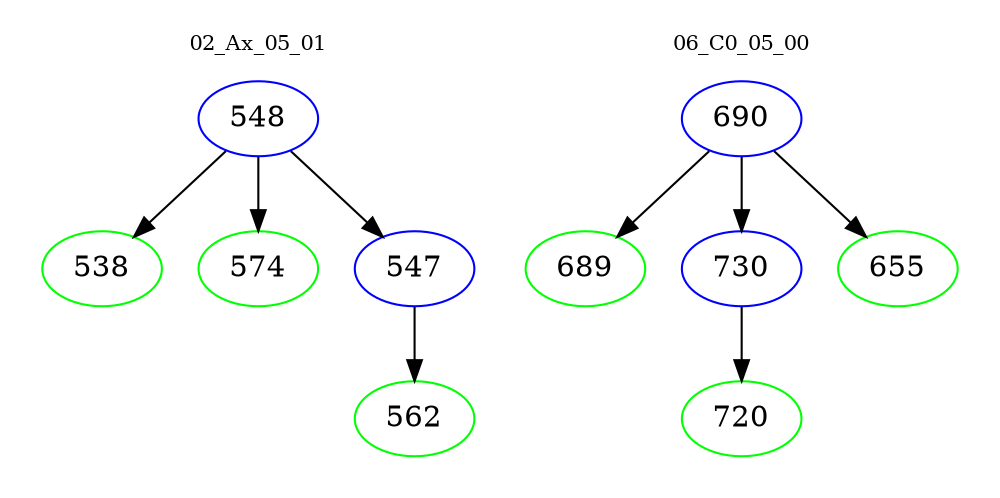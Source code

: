 digraph{
subgraph cluster_0 {
color = white
label = "02_Ax_05_01";
fontsize=10;
T0_548 [label="548", color="blue"]
T0_548 -> T0_538 [color="black"]
T0_538 [label="538", color="green"]
T0_548 -> T0_574 [color="black"]
T0_574 [label="574", color="green"]
T0_548 -> T0_547 [color="black"]
T0_547 [label="547", color="blue"]
T0_547 -> T0_562 [color="black"]
T0_562 [label="562", color="green"]
}
subgraph cluster_1 {
color = white
label = "06_C0_05_00";
fontsize=10;
T1_690 [label="690", color="blue"]
T1_690 -> T1_689 [color="black"]
T1_689 [label="689", color="green"]
T1_690 -> T1_730 [color="black"]
T1_730 [label="730", color="blue"]
T1_730 -> T1_720 [color="black"]
T1_720 [label="720", color="green"]
T1_690 -> T1_655 [color="black"]
T1_655 [label="655", color="green"]
}
}
